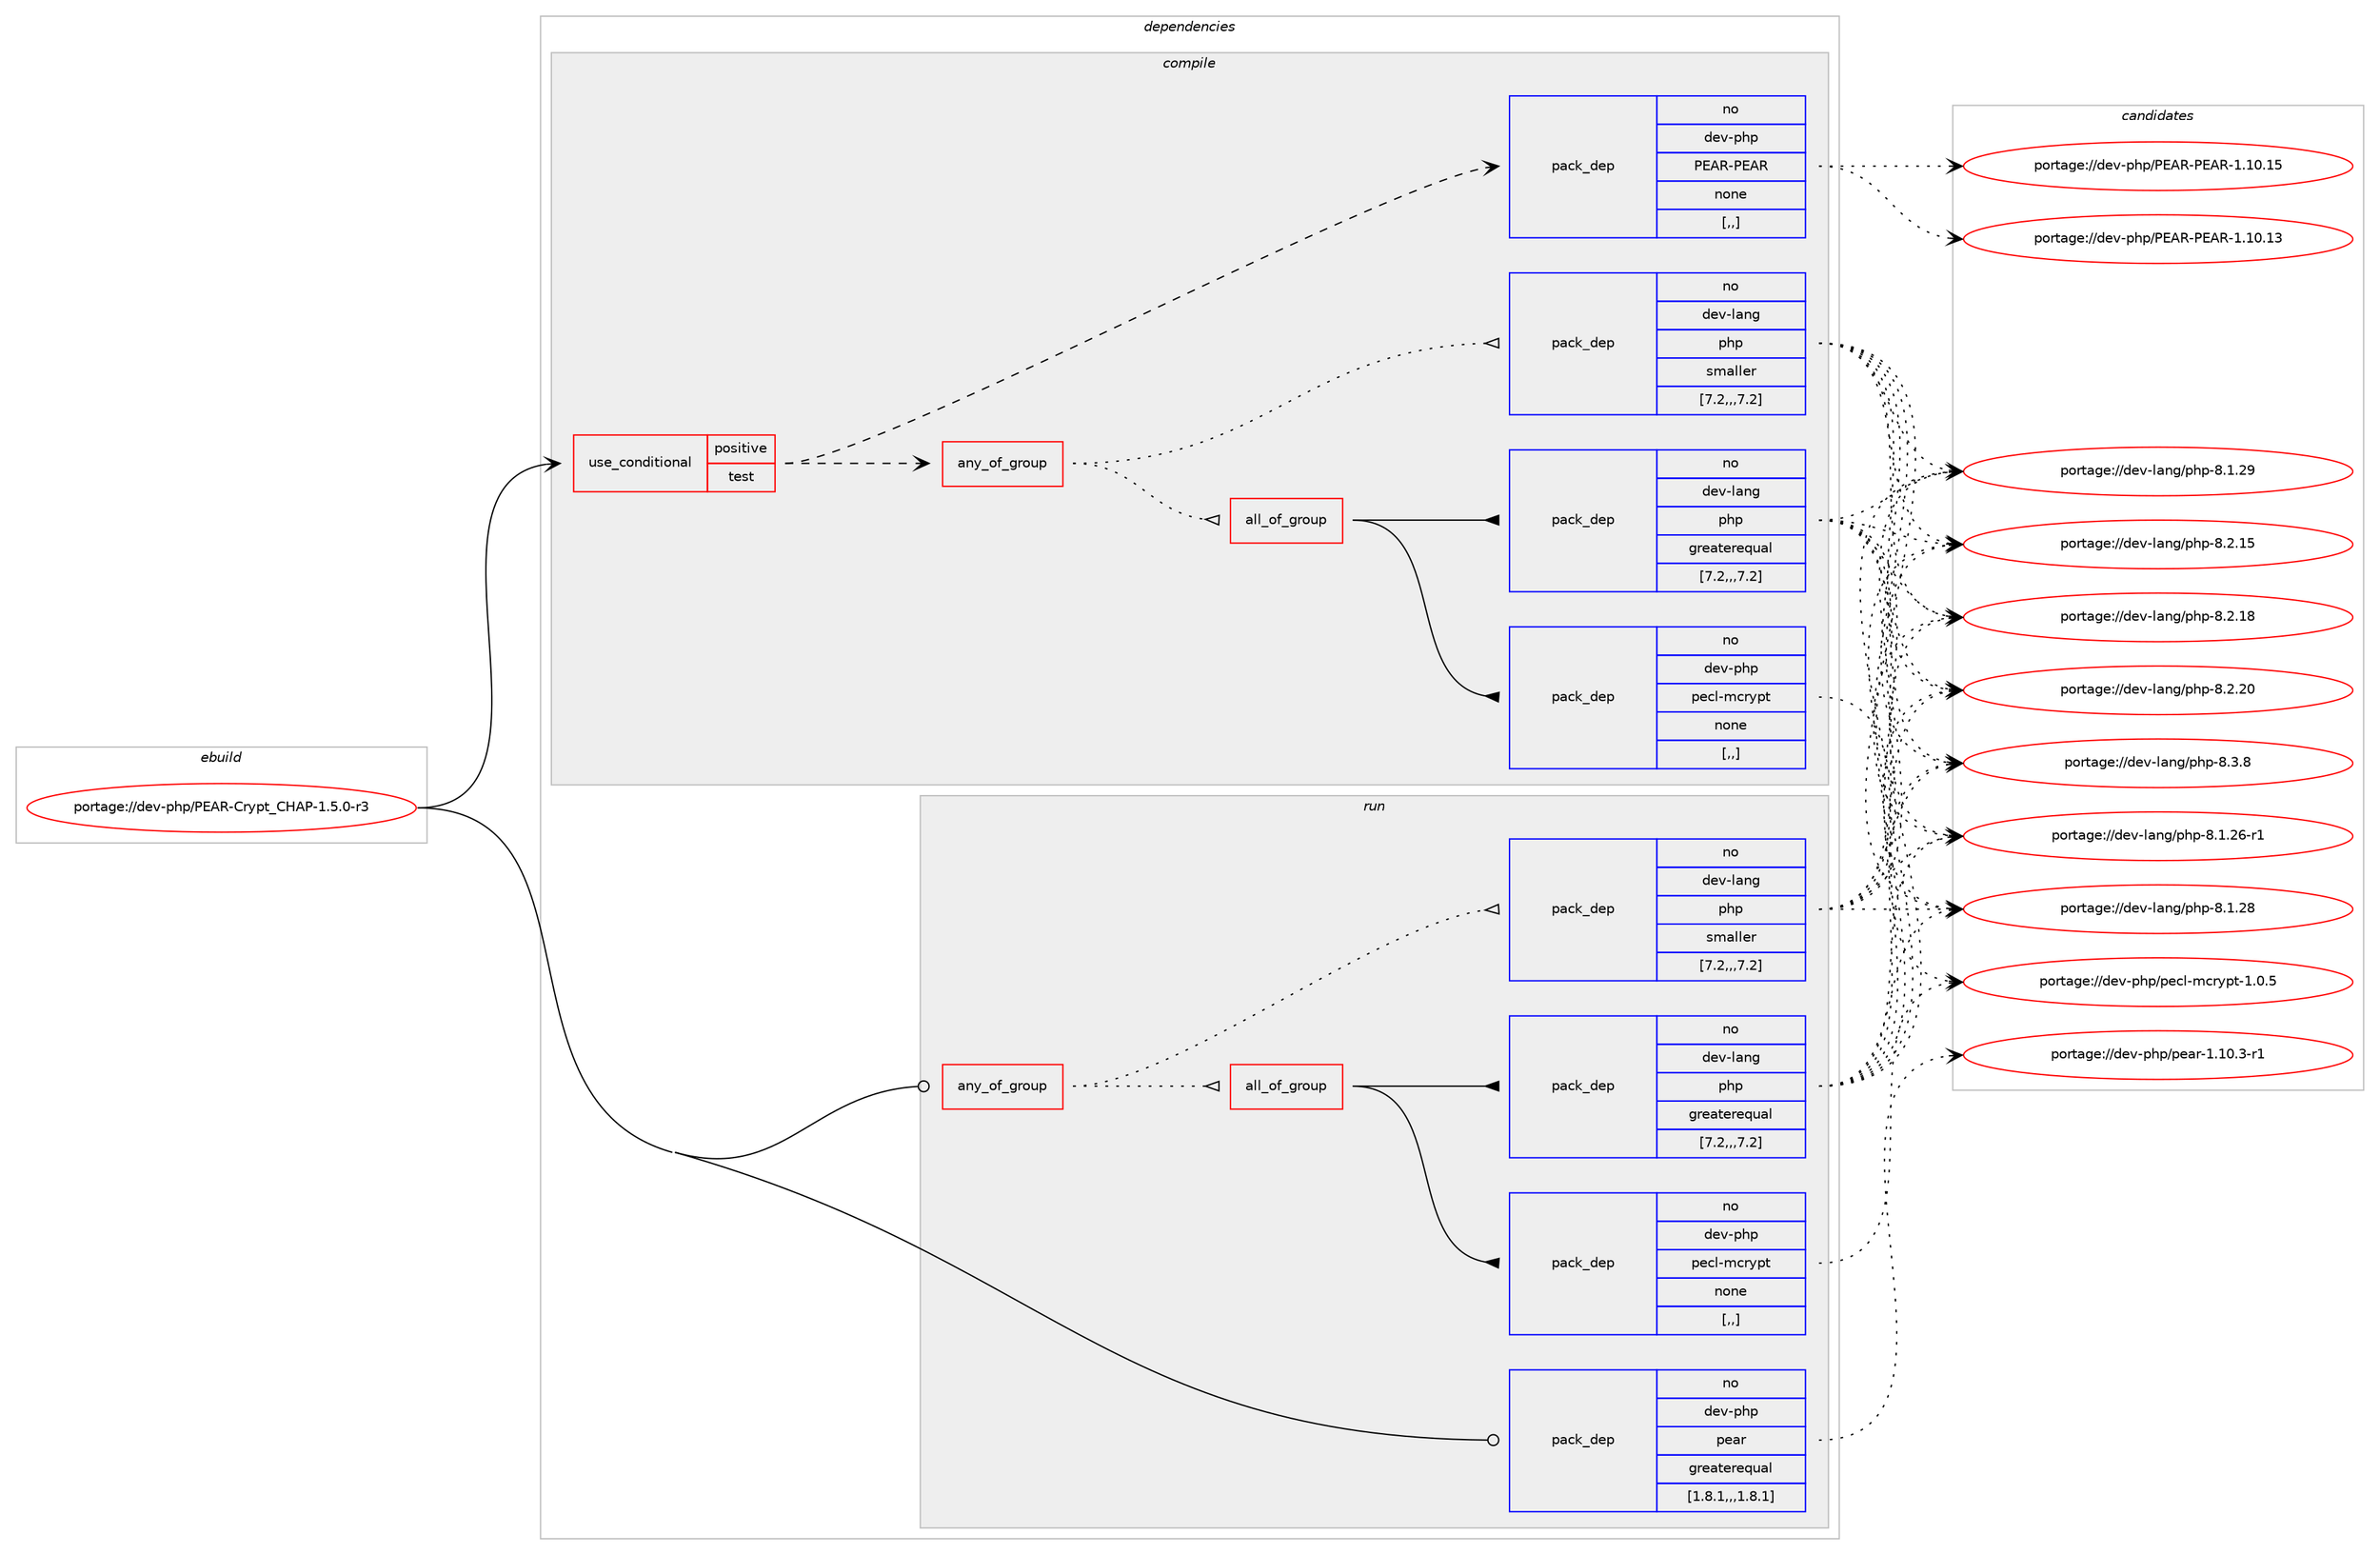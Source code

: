 digraph prolog {

# *************
# Graph options
# *************

newrank=true;
concentrate=true;
compound=true;
graph [rankdir=LR,fontname=Helvetica,fontsize=10,ranksep=1.5];#, ranksep=2.5, nodesep=0.2];
edge  [arrowhead=vee];
node  [fontname=Helvetica,fontsize=10];

# **********
# The ebuild
# **********

subgraph cluster_leftcol {
color=gray;
label=<<i>ebuild</i>>;
id [label="portage://dev-php/PEAR-Crypt_CHAP-1.5.0-r3", color=red, width=4, href="../dev-php/PEAR-Crypt_CHAP-1.5.0-r3.svg"];
}

# ****************
# The dependencies
# ****************

subgraph cluster_midcol {
color=gray;
label=<<i>dependencies</i>>;
subgraph cluster_compile {
fillcolor="#eeeeee";
style=filled;
label=<<i>compile</i>>;
subgraph cond29195 {
dependency136196 [label=<<TABLE BORDER="0" CELLBORDER="1" CELLSPACING="0" CELLPADDING="4"><TR><TD ROWSPAN="3" CELLPADDING="10">use_conditional</TD></TR><TR><TD>positive</TD></TR><TR><TD>test</TD></TR></TABLE>>, shape=none, color=red];
subgraph any1055 {
dependency136197 [label=<<TABLE BORDER="0" CELLBORDER="1" CELLSPACING="0" CELLPADDING="4"><TR><TD CELLPADDING="10">any_of_group</TD></TR></TABLE>>, shape=none, color=red];subgraph all143 {
dependency136198 [label=<<TABLE BORDER="0" CELLBORDER="1" CELLSPACING="0" CELLPADDING="4"><TR><TD CELLPADDING="10">all_of_group</TD></TR></TABLE>>, shape=none, color=red];subgraph pack105806 {
dependency136199 [label=<<TABLE BORDER="0" CELLBORDER="1" CELLSPACING="0" CELLPADDING="4" WIDTH="220"><TR><TD ROWSPAN="6" CELLPADDING="30">pack_dep</TD></TR><TR><TD WIDTH="110">no</TD></TR><TR><TD>dev-php</TD></TR><TR><TD>pecl-mcrypt</TD></TR><TR><TD>none</TD></TR><TR><TD>[,,]</TD></TR></TABLE>>, shape=none, color=blue];
}
dependency136198:e -> dependency136199:w [weight=20,style="solid",arrowhead="inv"];
subgraph pack105807 {
dependency136200 [label=<<TABLE BORDER="0" CELLBORDER="1" CELLSPACING="0" CELLPADDING="4" WIDTH="220"><TR><TD ROWSPAN="6" CELLPADDING="30">pack_dep</TD></TR><TR><TD WIDTH="110">no</TD></TR><TR><TD>dev-lang</TD></TR><TR><TD>php</TD></TR><TR><TD>greaterequal</TD></TR><TR><TD>[7.2,,,7.2]</TD></TR></TABLE>>, shape=none, color=blue];
}
dependency136198:e -> dependency136200:w [weight=20,style="solid",arrowhead="inv"];
}
dependency136197:e -> dependency136198:w [weight=20,style="dotted",arrowhead="oinv"];
subgraph pack105808 {
dependency136201 [label=<<TABLE BORDER="0" CELLBORDER="1" CELLSPACING="0" CELLPADDING="4" WIDTH="220"><TR><TD ROWSPAN="6" CELLPADDING="30">pack_dep</TD></TR><TR><TD WIDTH="110">no</TD></TR><TR><TD>dev-lang</TD></TR><TR><TD>php</TD></TR><TR><TD>smaller</TD></TR><TR><TD>[7.2,,,7.2]</TD></TR></TABLE>>, shape=none, color=blue];
}
dependency136197:e -> dependency136201:w [weight=20,style="dotted",arrowhead="oinv"];
}
dependency136196:e -> dependency136197:w [weight=20,style="dashed",arrowhead="vee"];
subgraph pack105809 {
dependency136202 [label=<<TABLE BORDER="0" CELLBORDER="1" CELLSPACING="0" CELLPADDING="4" WIDTH="220"><TR><TD ROWSPAN="6" CELLPADDING="30">pack_dep</TD></TR><TR><TD WIDTH="110">no</TD></TR><TR><TD>dev-php</TD></TR><TR><TD>PEAR-PEAR</TD></TR><TR><TD>none</TD></TR><TR><TD>[,,]</TD></TR></TABLE>>, shape=none, color=blue];
}
dependency136196:e -> dependency136202:w [weight=20,style="dashed",arrowhead="vee"];
}
id:e -> dependency136196:w [weight=20,style="solid",arrowhead="vee"];
}
subgraph cluster_compileandrun {
fillcolor="#eeeeee";
style=filled;
label=<<i>compile and run</i>>;
}
subgraph cluster_run {
fillcolor="#eeeeee";
style=filled;
label=<<i>run</i>>;
subgraph any1056 {
dependency136203 [label=<<TABLE BORDER="0" CELLBORDER="1" CELLSPACING="0" CELLPADDING="4"><TR><TD CELLPADDING="10">any_of_group</TD></TR></TABLE>>, shape=none, color=red];subgraph all144 {
dependency136204 [label=<<TABLE BORDER="0" CELLBORDER="1" CELLSPACING="0" CELLPADDING="4"><TR><TD CELLPADDING="10">all_of_group</TD></TR></TABLE>>, shape=none, color=red];subgraph pack105810 {
dependency136205 [label=<<TABLE BORDER="0" CELLBORDER="1" CELLSPACING="0" CELLPADDING="4" WIDTH="220"><TR><TD ROWSPAN="6" CELLPADDING="30">pack_dep</TD></TR><TR><TD WIDTH="110">no</TD></TR><TR><TD>dev-php</TD></TR><TR><TD>pecl-mcrypt</TD></TR><TR><TD>none</TD></TR><TR><TD>[,,]</TD></TR></TABLE>>, shape=none, color=blue];
}
dependency136204:e -> dependency136205:w [weight=20,style="solid",arrowhead="inv"];
subgraph pack105811 {
dependency136206 [label=<<TABLE BORDER="0" CELLBORDER="1" CELLSPACING="0" CELLPADDING="4" WIDTH="220"><TR><TD ROWSPAN="6" CELLPADDING="30">pack_dep</TD></TR><TR><TD WIDTH="110">no</TD></TR><TR><TD>dev-lang</TD></TR><TR><TD>php</TD></TR><TR><TD>greaterequal</TD></TR><TR><TD>[7.2,,,7.2]</TD></TR></TABLE>>, shape=none, color=blue];
}
dependency136204:e -> dependency136206:w [weight=20,style="solid",arrowhead="inv"];
}
dependency136203:e -> dependency136204:w [weight=20,style="dotted",arrowhead="oinv"];
subgraph pack105812 {
dependency136207 [label=<<TABLE BORDER="0" CELLBORDER="1" CELLSPACING="0" CELLPADDING="4" WIDTH="220"><TR><TD ROWSPAN="6" CELLPADDING="30">pack_dep</TD></TR><TR><TD WIDTH="110">no</TD></TR><TR><TD>dev-lang</TD></TR><TR><TD>php</TD></TR><TR><TD>smaller</TD></TR><TR><TD>[7.2,,,7.2]</TD></TR></TABLE>>, shape=none, color=blue];
}
dependency136203:e -> dependency136207:w [weight=20,style="dotted",arrowhead="oinv"];
}
id:e -> dependency136203:w [weight=20,style="solid",arrowhead="odot"];
subgraph pack105813 {
dependency136208 [label=<<TABLE BORDER="0" CELLBORDER="1" CELLSPACING="0" CELLPADDING="4" WIDTH="220"><TR><TD ROWSPAN="6" CELLPADDING="30">pack_dep</TD></TR><TR><TD WIDTH="110">no</TD></TR><TR><TD>dev-php</TD></TR><TR><TD>pear</TD></TR><TR><TD>greaterequal</TD></TR><TR><TD>[1.8.1,,,1.8.1]</TD></TR></TABLE>>, shape=none, color=blue];
}
id:e -> dependency136208:w [weight=20,style="solid",arrowhead="odot"];
}
}

# **************
# The candidates
# **************

subgraph cluster_choices {
rank=same;
color=gray;
label=<<i>candidates</i>>;

subgraph choice105806 {
color=black;
nodesep=1;
choice1001011184511210411247112101991084510999114121112116454946484653 [label="portage://dev-php/pecl-mcrypt-1.0.5", color=red, width=4,href="../dev-php/pecl-mcrypt-1.0.5.svg"];
dependency136199:e -> choice1001011184511210411247112101991084510999114121112116454946484653:w [style=dotted,weight="100"];
}
subgraph choice105807 {
color=black;
nodesep=1;
choice100101118451089711010347112104112455646494650544511449 [label="portage://dev-lang/php-8.1.26-r1", color=red, width=4,href="../dev-lang/php-8.1.26-r1.svg"];
choice10010111845108971101034711210411245564649465056 [label="portage://dev-lang/php-8.1.28", color=red, width=4,href="../dev-lang/php-8.1.28.svg"];
choice10010111845108971101034711210411245564649465057 [label="portage://dev-lang/php-8.1.29", color=red, width=4,href="../dev-lang/php-8.1.29.svg"];
choice10010111845108971101034711210411245564650464953 [label="portage://dev-lang/php-8.2.15", color=red, width=4,href="../dev-lang/php-8.2.15.svg"];
choice10010111845108971101034711210411245564650464956 [label="portage://dev-lang/php-8.2.18", color=red, width=4,href="../dev-lang/php-8.2.18.svg"];
choice10010111845108971101034711210411245564650465048 [label="portage://dev-lang/php-8.2.20", color=red, width=4,href="../dev-lang/php-8.2.20.svg"];
choice100101118451089711010347112104112455646514656 [label="portage://dev-lang/php-8.3.8", color=red, width=4,href="../dev-lang/php-8.3.8.svg"];
dependency136200:e -> choice100101118451089711010347112104112455646494650544511449:w [style=dotted,weight="100"];
dependency136200:e -> choice10010111845108971101034711210411245564649465056:w [style=dotted,weight="100"];
dependency136200:e -> choice10010111845108971101034711210411245564649465057:w [style=dotted,weight="100"];
dependency136200:e -> choice10010111845108971101034711210411245564650464953:w [style=dotted,weight="100"];
dependency136200:e -> choice10010111845108971101034711210411245564650464956:w [style=dotted,weight="100"];
dependency136200:e -> choice10010111845108971101034711210411245564650465048:w [style=dotted,weight="100"];
dependency136200:e -> choice100101118451089711010347112104112455646514656:w [style=dotted,weight="100"];
}
subgraph choice105808 {
color=black;
nodesep=1;
choice100101118451089711010347112104112455646494650544511449 [label="portage://dev-lang/php-8.1.26-r1", color=red, width=4,href="../dev-lang/php-8.1.26-r1.svg"];
choice10010111845108971101034711210411245564649465056 [label="portage://dev-lang/php-8.1.28", color=red, width=4,href="../dev-lang/php-8.1.28.svg"];
choice10010111845108971101034711210411245564649465057 [label="portage://dev-lang/php-8.1.29", color=red, width=4,href="../dev-lang/php-8.1.29.svg"];
choice10010111845108971101034711210411245564650464953 [label="portage://dev-lang/php-8.2.15", color=red, width=4,href="../dev-lang/php-8.2.15.svg"];
choice10010111845108971101034711210411245564650464956 [label="portage://dev-lang/php-8.2.18", color=red, width=4,href="../dev-lang/php-8.2.18.svg"];
choice10010111845108971101034711210411245564650465048 [label="portage://dev-lang/php-8.2.20", color=red, width=4,href="../dev-lang/php-8.2.20.svg"];
choice100101118451089711010347112104112455646514656 [label="portage://dev-lang/php-8.3.8", color=red, width=4,href="../dev-lang/php-8.3.8.svg"];
dependency136201:e -> choice100101118451089711010347112104112455646494650544511449:w [style=dotted,weight="100"];
dependency136201:e -> choice10010111845108971101034711210411245564649465056:w [style=dotted,weight="100"];
dependency136201:e -> choice10010111845108971101034711210411245564649465057:w [style=dotted,weight="100"];
dependency136201:e -> choice10010111845108971101034711210411245564650464953:w [style=dotted,weight="100"];
dependency136201:e -> choice10010111845108971101034711210411245564650464956:w [style=dotted,weight="100"];
dependency136201:e -> choice10010111845108971101034711210411245564650465048:w [style=dotted,weight="100"];
dependency136201:e -> choice100101118451089711010347112104112455646514656:w [style=dotted,weight="100"];
}
subgraph choice105809 {
color=black;
nodesep=1;
choice10010111845112104112478069658245806965824549464948464951 [label="portage://dev-php/PEAR-PEAR-1.10.13", color=red, width=4,href="../dev-php/PEAR-PEAR-1.10.13.svg"];
choice10010111845112104112478069658245806965824549464948464953 [label="portage://dev-php/PEAR-PEAR-1.10.15", color=red, width=4,href="../dev-php/PEAR-PEAR-1.10.15.svg"];
dependency136202:e -> choice10010111845112104112478069658245806965824549464948464951:w [style=dotted,weight="100"];
dependency136202:e -> choice10010111845112104112478069658245806965824549464948464953:w [style=dotted,weight="100"];
}
subgraph choice105810 {
color=black;
nodesep=1;
choice1001011184511210411247112101991084510999114121112116454946484653 [label="portage://dev-php/pecl-mcrypt-1.0.5", color=red, width=4,href="../dev-php/pecl-mcrypt-1.0.5.svg"];
dependency136205:e -> choice1001011184511210411247112101991084510999114121112116454946484653:w [style=dotted,weight="100"];
}
subgraph choice105811 {
color=black;
nodesep=1;
choice100101118451089711010347112104112455646494650544511449 [label="portage://dev-lang/php-8.1.26-r1", color=red, width=4,href="../dev-lang/php-8.1.26-r1.svg"];
choice10010111845108971101034711210411245564649465056 [label="portage://dev-lang/php-8.1.28", color=red, width=4,href="../dev-lang/php-8.1.28.svg"];
choice10010111845108971101034711210411245564649465057 [label="portage://dev-lang/php-8.1.29", color=red, width=4,href="../dev-lang/php-8.1.29.svg"];
choice10010111845108971101034711210411245564650464953 [label="portage://dev-lang/php-8.2.15", color=red, width=4,href="../dev-lang/php-8.2.15.svg"];
choice10010111845108971101034711210411245564650464956 [label="portage://dev-lang/php-8.2.18", color=red, width=4,href="../dev-lang/php-8.2.18.svg"];
choice10010111845108971101034711210411245564650465048 [label="portage://dev-lang/php-8.2.20", color=red, width=4,href="../dev-lang/php-8.2.20.svg"];
choice100101118451089711010347112104112455646514656 [label="portage://dev-lang/php-8.3.8", color=red, width=4,href="../dev-lang/php-8.3.8.svg"];
dependency136206:e -> choice100101118451089711010347112104112455646494650544511449:w [style=dotted,weight="100"];
dependency136206:e -> choice10010111845108971101034711210411245564649465056:w [style=dotted,weight="100"];
dependency136206:e -> choice10010111845108971101034711210411245564649465057:w [style=dotted,weight="100"];
dependency136206:e -> choice10010111845108971101034711210411245564650464953:w [style=dotted,weight="100"];
dependency136206:e -> choice10010111845108971101034711210411245564650464956:w [style=dotted,weight="100"];
dependency136206:e -> choice10010111845108971101034711210411245564650465048:w [style=dotted,weight="100"];
dependency136206:e -> choice100101118451089711010347112104112455646514656:w [style=dotted,weight="100"];
}
subgraph choice105812 {
color=black;
nodesep=1;
choice100101118451089711010347112104112455646494650544511449 [label="portage://dev-lang/php-8.1.26-r1", color=red, width=4,href="../dev-lang/php-8.1.26-r1.svg"];
choice10010111845108971101034711210411245564649465056 [label="portage://dev-lang/php-8.1.28", color=red, width=4,href="../dev-lang/php-8.1.28.svg"];
choice10010111845108971101034711210411245564649465057 [label="portage://dev-lang/php-8.1.29", color=red, width=4,href="../dev-lang/php-8.1.29.svg"];
choice10010111845108971101034711210411245564650464953 [label="portage://dev-lang/php-8.2.15", color=red, width=4,href="../dev-lang/php-8.2.15.svg"];
choice10010111845108971101034711210411245564650464956 [label="portage://dev-lang/php-8.2.18", color=red, width=4,href="../dev-lang/php-8.2.18.svg"];
choice10010111845108971101034711210411245564650465048 [label="portage://dev-lang/php-8.2.20", color=red, width=4,href="../dev-lang/php-8.2.20.svg"];
choice100101118451089711010347112104112455646514656 [label="portage://dev-lang/php-8.3.8", color=red, width=4,href="../dev-lang/php-8.3.8.svg"];
dependency136207:e -> choice100101118451089711010347112104112455646494650544511449:w [style=dotted,weight="100"];
dependency136207:e -> choice10010111845108971101034711210411245564649465056:w [style=dotted,weight="100"];
dependency136207:e -> choice10010111845108971101034711210411245564649465057:w [style=dotted,weight="100"];
dependency136207:e -> choice10010111845108971101034711210411245564650464953:w [style=dotted,weight="100"];
dependency136207:e -> choice10010111845108971101034711210411245564650464956:w [style=dotted,weight="100"];
dependency136207:e -> choice10010111845108971101034711210411245564650465048:w [style=dotted,weight="100"];
dependency136207:e -> choice100101118451089711010347112104112455646514656:w [style=dotted,weight="100"];
}
subgraph choice105813 {
color=black;
nodesep=1;
choice100101118451121041124711210197114454946494846514511449 [label="portage://dev-php/pear-1.10.3-r1", color=red, width=4,href="../dev-php/pear-1.10.3-r1.svg"];
dependency136208:e -> choice100101118451121041124711210197114454946494846514511449:w [style=dotted,weight="100"];
}
}

}

